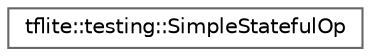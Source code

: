 digraph "Graphical Class Hierarchy"
{
 // LATEX_PDF_SIZE
  bgcolor="transparent";
  edge [fontname=Helvetica,fontsize=10,labelfontname=Helvetica,labelfontsize=10];
  node [fontname=Helvetica,fontsize=10,shape=box,height=0.2,width=0.4];
  rankdir="LR";
  Node0 [id="Node000000",label="tflite::testing::SimpleStatefulOp",height=0.2,width=0.4,color="grey40", fillcolor="white", style="filled",URL="$classtflite_1_1testing_1_1_simple_stateful_op.html",tooltip=" "];
}
